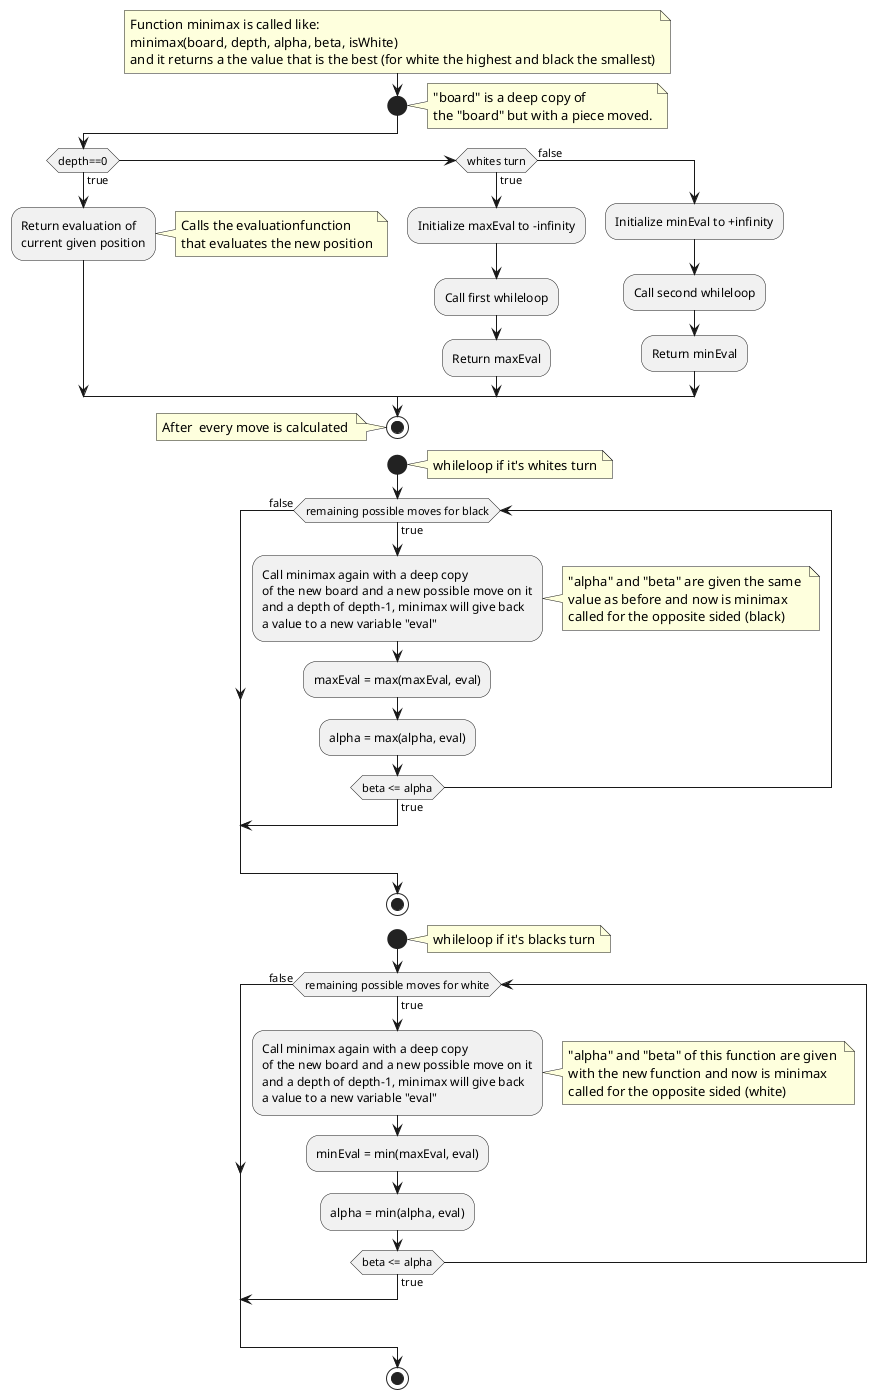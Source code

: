 @startuml alpha beta algoritme
note
  Function minimax is called like:
  minimax(board, depth, alpha, beta, isWhite)
  and it returns a the value that is the best (for white the highest and black the smallest)
end note
start
note right
  "board" is a deep copy of 
  the "board" but with a piece moved.
end note
if (depth==0) then (true)
  :Return evaluation of 
  current given position;
  note right
    Calls the evaluationfunction 
    that evaluates the new position
  end note

 else if (whites turn) then (true)
  :Initialize maxEval to -infinity;
  :Call first whileloop;
  :Return maxEval;
else (false)
  :Initialize minEval to +infinity;
  :Call second whileloop;
  :Return minEval;
endif
stop

note
  After  every move is calculated 
end note

start
note right
whileloop if it's whites turn
end note
  while(remaining possible moves for black) is (true)
    :Call minimax again with a deep copy 
    of the new board and a new possible move on it
    and a depth of depth-1, minimax will give back
    a value to a new variable "eval";
    note right
      "alpha" and "beta" are given the same 
      value as before and now is minimax 
      called for the opposite sided (black)
    end note
    :maxEval = max(maxEval, eval);
    :alpha = max(alpha, eval);
    if (beta <= alpha) is (true) then
      break
    endif
  endwhile (false)
stop

start 
note right
whileloop if it's blacks turn
end note
while(remaining possible moves for white) is (true)
    :Call minimax again with a deep copy 
    of the new board and a new possible move on it
    and a depth of depth-1, minimax will give back
    a value to a new variable "eval";
    note right
      "alpha" and "beta" of this function are given 
      with the new function and now is minimax 
      called for the opposite sided (white)
    end note
    :minEval = min(maxEval, eval);
    :alpha = min(alpha, eval);
    if (beta <= alpha) is (true) then
      break
    endif
  endwhile (false)
stop
@enduml